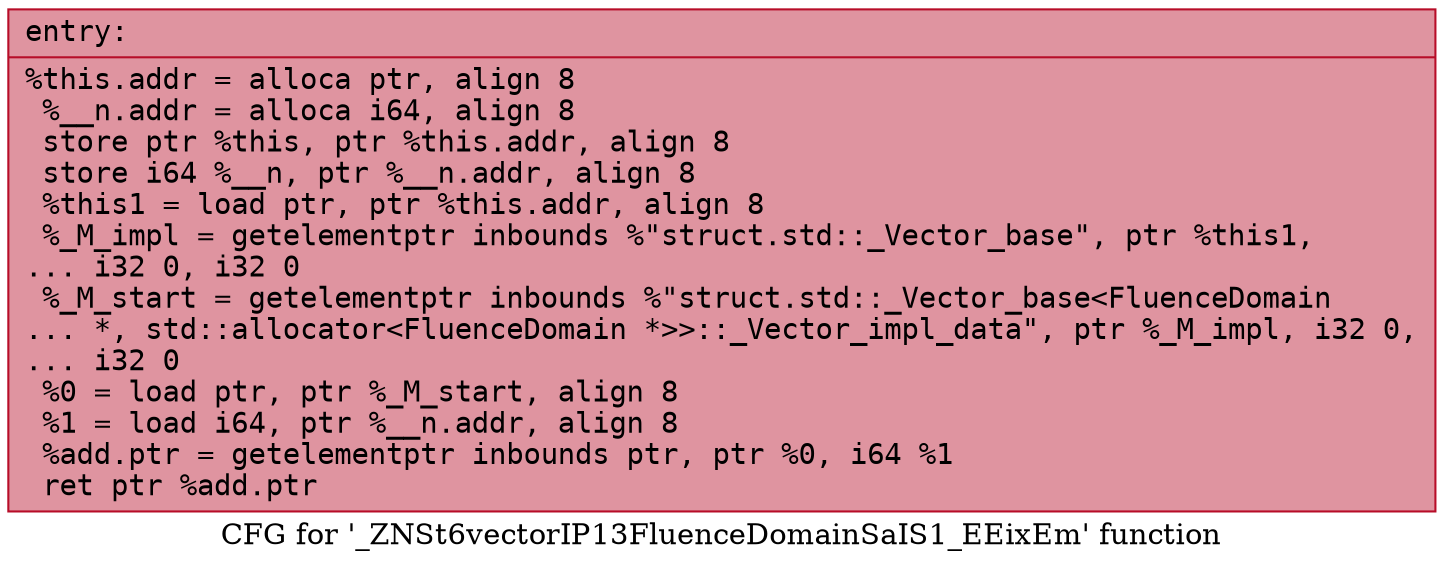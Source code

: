 digraph "CFG for '_ZNSt6vectorIP13FluenceDomainSaIS1_EEixEm' function" {
	label="CFG for '_ZNSt6vectorIP13FluenceDomainSaIS1_EEixEm' function";

	Node0x556c3c77bf00 [shape=record,color="#b70d28ff", style=filled, fillcolor="#b70d2870" fontname="Courier",label="{entry:\l|  %this.addr = alloca ptr, align 8\l  %__n.addr = alloca i64, align 8\l  store ptr %this, ptr %this.addr, align 8\l  store i64 %__n, ptr %__n.addr, align 8\l  %this1 = load ptr, ptr %this.addr, align 8\l  %_M_impl = getelementptr inbounds %\"struct.std::_Vector_base\", ptr %this1,\l... i32 0, i32 0\l  %_M_start = getelementptr inbounds %\"struct.std::_Vector_base\<FluenceDomain\l... *, std::allocator\<FluenceDomain *\>\>::_Vector_impl_data\", ptr %_M_impl, i32 0,\l... i32 0\l  %0 = load ptr, ptr %_M_start, align 8\l  %1 = load i64, ptr %__n.addr, align 8\l  %add.ptr = getelementptr inbounds ptr, ptr %0, i64 %1\l  ret ptr %add.ptr\l}"];
}
